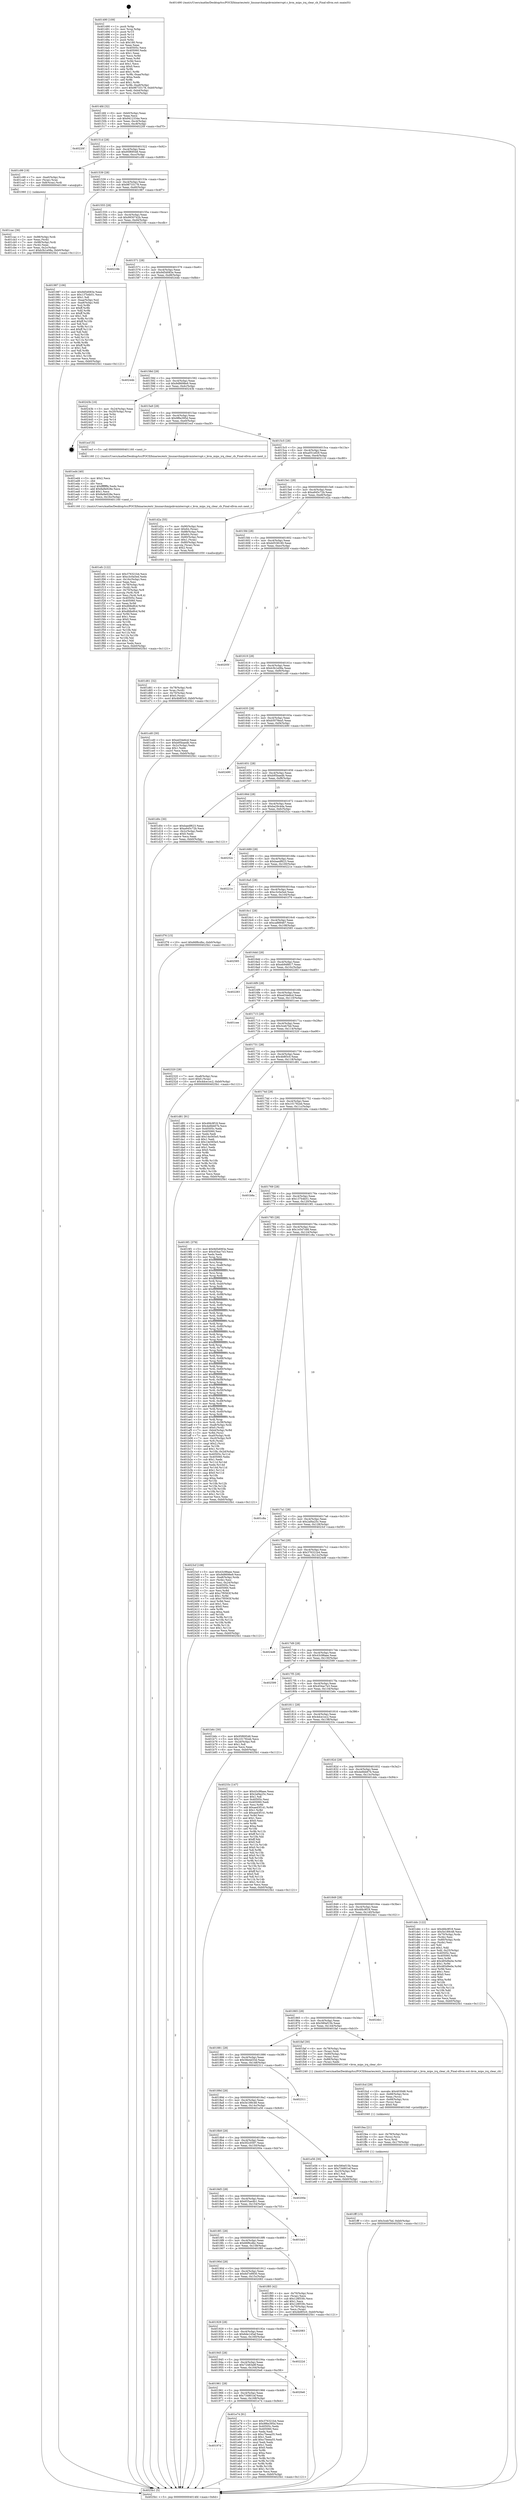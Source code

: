 digraph "0x401490" {
  label = "0x401490 (/mnt/c/Users/mathe/Desktop/tcc/POCII/binaries/extr_linuxarchmipskvminterrupt.c_kvm_mips_irq_clear_cb_Final-ollvm.out::main(0))"
  labelloc = "t"
  node[shape=record]

  Entry [label="",width=0.3,height=0.3,shape=circle,fillcolor=black,style=filled]
  "0x4014fd" [label="{
     0x4014fd [32]\l
     | [instrs]\l
     &nbsp;&nbsp;0x4014fd \<+6\>: mov -0xb0(%rbp),%eax\l
     &nbsp;&nbsp;0x401503 \<+2\>: mov %eax,%ecx\l
     &nbsp;&nbsp;0x401505 \<+6\>: sub $0x9412334e,%ecx\l
     &nbsp;&nbsp;0x40150b \<+6\>: mov %eax,-0xc4(%rbp)\l
     &nbsp;&nbsp;0x401511 \<+6\>: mov %ecx,-0xc8(%rbp)\l
     &nbsp;&nbsp;0x401517 \<+6\>: je 000000000040220f \<main+0xd7f\>\l
  }"]
  "0x40220f" [label="{
     0x40220f\l
  }", style=dashed]
  "0x40151d" [label="{
     0x40151d [28]\l
     | [instrs]\l
     &nbsp;&nbsp;0x40151d \<+5\>: jmp 0000000000401522 \<main+0x92\>\l
     &nbsp;&nbsp;0x401522 \<+6\>: mov -0xc4(%rbp),%eax\l
     &nbsp;&nbsp;0x401528 \<+5\>: sub $0x95f69548,%eax\l
     &nbsp;&nbsp;0x40152d \<+6\>: mov %eax,-0xcc(%rbp)\l
     &nbsp;&nbsp;0x401533 \<+6\>: je 0000000000401c99 \<main+0x809\>\l
  }"]
  Exit [label="",width=0.3,height=0.3,shape=circle,fillcolor=black,style=filled,peripheries=2]
  "0x401c99" [label="{
     0x401c99 [19]\l
     | [instrs]\l
     &nbsp;&nbsp;0x401c99 \<+7\>: mov -0xa0(%rbp),%rax\l
     &nbsp;&nbsp;0x401ca0 \<+3\>: mov (%rax),%rax\l
     &nbsp;&nbsp;0x401ca3 \<+4\>: mov 0x8(%rax),%rdi\l
     &nbsp;&nbsp;0x401ca7 \<+5\>: call 0000000000401060 \<atoi@plt\>\l
     | [calls]\l
     &nbsp;&nbsp;0x401060 \{1\} (unknown)\l
  }"]
  "0x401539" [label="{
     0x401539 [28]\l
     | [instrs]\l
     &nbsp;&nbsp;0x401539 \<+5\>: jmp 000000000040153e \<main+0xae\>\l
     &nbsp;&nbsp;0x40153e \<+6\>: mov -0xc4(%rbp),%eax\l
     &nbsp;&nbsp;0x401544 \<+5\>: sub $0x98733178,%eax\l
     &nbsp;&nbsp;0x401549 \<+6\>: mov %eax,-0xd0(%rbp)\l
     &nbsp;&nbsp;0x40154f \<+6\>: je 0000000000401987 \<main+0x4f7\>\l
  }"]
  "0x401fff" [label="{
     0x401fff [15]\l
     | [instrs]\l
     &nbsp;&nbsp;0x401fff \<+10\>: movl $0x3ceb7bd,-0xb0(%rbp)\l
     &nbsp;&nbsp;0x402009 \<+5\>: jmp 00000000004025b1 \<main+0x1121\>\l
  }"]
  "0x401987" [label="{
     0x401987 [106]\l
     | [instrs]\l
     &nbsp;&nbsp;0x401987 \<+5\>: mov $0x9d5d083e,%eax\l
     &nbsp;&nbsp;0x40198c \<+5\>: mov $0x137b4b51,%ecx\l
     &nbsp;&nbsp;0x401991 \<+2\>: mov $0x1,%dl\l
     &nbsp;&nbsp;0x401993 \<+7\>: mov -0xaa(%rbp),%sil\l
     &nbsp;&nbsp;0x40199a \<+7\>: mov -0xa9(%rbp),%dil\l
     &nbsp;&nbsp;0x4019a1 \<+3\>: mov %sil,%r8b\l
     &nbsp;&nbsp;0x4019a4 \<+4\>: xor $0xff,%r8b\l
     &nbsp;&nbsp;0x4019a8 \<+3\>: mov %dil,%r9b\l
     &nbsp;&nbsp;0x4019ab \<+4\>: xor $0xff,%r9b\l
     &nbsp;&nbsp;0x4019af \<+3\>: xor $0x1,%dl\l
     &nbsp;&nbsp;0x4019b2 \<+3\>: mov %r8b,%r10b\l
     &nbsp;&nbsp;0x4019b5 \<+4\>: and $0xff,%r10b\l
     &nbsp;&nbsp;0x4019b9 \<+3\>: and %dl,%sil\l
     &nbsp;&nbsp;0x4019bc \<+3\>: mov %r9b,%r11b\l
     &nbsp;&nbsp;0x4019bf \<+4\>: and $0xff,%r11b\l
     &nbsp;&nbsp;0x4019c3 \<+3\>: and %dl,%dil\l
     &nbsp;&nbsp;0x4019c6 \<+3\>: or %sil,%r10b\l
     &nbsp;&nbsp;0x4019c9 \<+3\>: or %dil,%r11b\l
     &nbsp;&nbsp;0x4019cc \<+3\>: xor %r11b,%r10b\l
     &nbsp;&nbsp;0x4019cf \<+3\>: or %r9b,%r8b\l
     &nbsp;&nbsp;0x4019d2 \<+4\>: xor $0xff,%r8b\l
     &nbsp;&nbsp;0x4019d6 \<+3\>: or $0x1,%dl\l
     &nbsp;&nbsp;0x4019d9 \<+3\>: and %dl,%r8b\l
     &nbsp;&nbsp;0x4019dc \<+3\>: or %r8b,%r10b\l
     &nbsp;&nbsp;0x4019df \<+4\>: test $0x1,%r10b\l
     &nbsp;&nbsp;0x4019e3 \<+3\>: cmovne %ecx,%eax\l
     &nbsp;&nbsp;0x4019e6 \<+6\>: mov %eax,-0xb0(%rbp)\l
     &nbsp;&nbsp;0x4019ec \<+5\>: jmp 00000000004025b1 \<main+0x1121\>\l
  }"]
  "0x401555" [label="{
     0x401555 [28]\l
     | [instrs]\l
     &nbsp;&nbsp;0x401555 \<+5\>: jmp 000000000040155a \<main+0xca\>\l
     &nbsp;&nbsp;0x40155a \<+6\>: mov -0xc4(%rbp),%eax\l
     &nbsp;&nbsp;0x401560 \<+5\>: sub $0x9930742b,%eax\l
     &nbsp;&nbsp;0x401565 \<+6\>: mov %eax,-0xd4(%rbp)\l
     &nbsp;&nbsp;0x40156b \<+6\>: je 000000000040216b \<main+0xcdb\>\l
  }"]
  "0x4025b1" [label="{
     0x4025b1 [5]\l
     | [instrs]\l
     &nbsp;&nbsp;0x4025b1 \<+5\>: jmp 00000000004014fd \<main+0x6d\>\l
  }"]
  "0x401490" [label="{
     0x401490 [109]\l
     | [instrs]\l
     &nbsp;&nbsp;0x401490 \<+1\>: push %rbp\l
     &nbsp;&nbsp;0x401491 \<+3\>: mov %rsp,%rbp\l
     &nbsp;&nbsp;0x401494 \<+2\>: push %r15\l
     &nbsp;&nbsp;0x401496 \<+2\>: push %r14\l
     &nbsp;&nbsp;0x401498 \<+2\>: push %r12\l
     &nbsp;&nbsp;0x40149a \<+1\>: push %rbx\l
     &nbsp;&nbsp;0x40149b \<+7\>: sub $0x180,%rsp\l
     &nbsp;&nbsp;0x4014a2 \<+2\>: xor %eax,%eax\l
     &nbsp;&nbsp;0x4014a4 \<+7\>: mov 0x40505c,%ecx\l
     &nbsp;&nbsp;0x4014ab \<+7\>: mov 0x405060,%edx\l
     &nbsp;&nbsp;0x4014b2 \<+3\>: sub $0x1,%eax\l
     &nbsp;&nbsp;0x4014b5 \<+3\>: mov %ecx,%r8d\l
     &nbsp;&nbsp;0x4014b8 \<+3\>: add %eax,%r8d\l
     &nbsp;&nbsp;0x4014bb \<+4\>: imul %r8d,%ecx\l
     &nbsp;&nbsp;0x4014bf \<+3\>: and $0x1,%ecx\l
     &nbsp;&nbsp;0x4014c2 \<+3\>: cmp $0x0,%ecx\l
     &nbsp;&nbsp;0x4014c5 \<+4\>: sete %r9b\l
     &nbsp;&nbsp;0x4014c9 \<+4\>: and $0x1,%r9b\l
     &nbsp;&nbsp;0x4014cd \<+7\>: mov %r9b,-0xaa(%rbp)\l
     &nbsp;&nbsp;0x4014d4 \<+3\>: cmp $0xa,%edx\l
     &nbsp;&nbsp;0x4014d7 \<+4\>: setl %r9b\l
     &nbsp;&nbsp;0x4014db \<+4\>: and $0x1,%r9b\l
     &nbsp;&nbsp;0x4014df \<+7\>: mov %r9b,-0xa9(%rbp)\l
     &nbsp;&nbsp;0x4014e6 \<+10\>: movl $0x98733178,-0xb0(%rbp)\l
     &nbsp;&nbsp;0x4014f0 \<+6\>: mov %edi,-0xb4(%rbp)\l
     &nbsp;&nbsp;0x4014f6 \<+7\>: mov %rsi,-0xc0(%rbp)\l
  }"]
  "0x401fea" [label="{
     0x401fea [21]\l
     | [instrs]\l
     &nbsp;&nbsp;0x401fea \<+4\>: mov -0x78(%rbp),%rcx\l
     &nbsp;&nbsp;0x401fee \<+3\>: mov (%rcx),%rcx\l
     &nbsp;&nbsp;0x401ff1 \<+3\>: mov %rcx,%rdi\l
     &nbsp;&nbsp;0x401ff4 \<+6\>: mov %eax,-0x170(%rbp)\l
     &nbsp;&nbsp;0x401ffa \<+5\>: call 0000000000401030 \<free@plt\>\l
     | [calls]\l
     &nbsp;&nbsp;0x401030 \{1\} (unknown)\l
  }"]
  "0x40216b" [label="{
     0x40216b\l
  }", style=dashed]
  "0x401571" [label="{
     0x401571 [28]\l
     | [instrs]\l
     &nbsp;&nbsp;0x401571 \<+5\>: jmp 0000000000401576 \<main+0xe6\>\l
     &nbsp;&nbsp;0x401576 \<+6\>: mov -0xc4(%rbp),%eax\l
     &nbsp;&nbsp;0x40157c \<+5\>: sub $0x9d5d083e,%eax\l
     &nbsp;&nbsp;0x401581 \<+6\>: mov %eax,-0xd8(%rbp)\l
     &nbsp;&nbsp;0x401587 \<+6\>: je 000000000040244b \<main+0xfbb\>\l
  }"]
  "0x401fcd" [label="{
     0x401fcd [29]\l
     | [instrs]\l
     &nbsp;&nbsp;0x401fcd \<+10\>: movabs $0x4030d6,%rdi\l
     &nbsp;&nbsp;0x401fd7 \<+4\>: mov -0x68(%rbp),%rcx\l
     &nbsp;&nbsp;0x401fdb \<+2\>: mov %eax,(%rcx)\l
     &nbsp;&nbsp;0x401fdd \<+4\>: mov -0x68(%rbp),%rcx\l
     &nbsp;&nbsp;0x401fe1 \<+2\>: mov (%rcx),%esi\l
     &nbsp;&nbsp;0x401fe3 \<+2\>: mov $0x0,%al\l
     &nbsp;&nbsp;0x401fe5 \<+5\>: call 0000000000401040 \<printf@plt\>\l
     | [calls]\l
     &nbsp;&nbsp;0x401040 \{1\} (unknown)\l
  }"]
  "0x40244b" [label="{
     0x40244b\l
  }", style=dashed]
  "0x40158d" [label="{
     0x40158d [28]\l
     | [instrs]\l
     &nbsp;&nbsp;0x40158d \<+5\>: jmp 0000000000401592 \<main+0x102\>\l
     &nbsp;&nbsp;0x401592 \<+6\>: mov -0xc4(%rbp),%eax\l
     &nbsp;&nbsp;0x401598 \<+5\>: sub $0x9d8698e9,%eax\l
     &nbsp;&nbsp;0x40159d \<+6\>: mov %eax,-0xdc(%rbp)\l
     &nbsp;&nbsp;0x4015a3 \<+6\>: je 000000000040243b \<main+0xfab\>\l
  }"]
  "0x401efc" [label="{
     0x401efc [122]\l
     | [instrs]\l
     &nbsp;&nbsp;0x401efc \<+5\>: mov $0x376321b4,%ecx\l
     &nbsp;&nbsp;0x401f01 \<+5\>: mov $0xc3c0a5ed,%edx\l
     &nbsp;&nbsp;0x401f06 \<+6\>: mov -0x16c(%rbp),%esi\l
     &nbsp;&nbsp;0x401f0c \<+3\>: imul %eax,%esi\l
     &nbsp;&nbsp;0x401f0f \<+4\>: mov -0x78(%rbp),%rdi\l
     &nbsp;&nbsp;0x401f13 \<+3\>: mov (%rdi),%rdi\l
     &nbsp;&nbsp;0x401f16 \<+4\>: mov -0x70(%rbp),%r8\l
     &nbsp;&nbsp;0x401f1a \<+3\>: movslq (%r8),%r8\l
     &nbsp;&nbsp;0x401f1d \<+4\>: mov %esi,(%rdi,%r8,4)\l
     &nbsp;&nbsp;0x401f21 \<+7\>: mov 0x40505c,%eax\l
     &nbsp;&nbsp;0x401f28 \<+7\>: mov 0x405060,%esi\l
     &nbsp;&nbsp;0x401f2f \<+3\>: mov %eax,%r9d\l
     &nbsp;&nbsp;0x401f32 \<+7\>: add $0xdfdbdfcd,%r9d\l
     &nbsp;&nbsp;0x401f39 \<+4\>: sub $0x1,%r9d\l
     &nbsp;&nbsp;0x401f3d \<+7\>: sub $0xdfdbdfcd,%r9d\l
     &nbsp;&nbsp;0x401f44 \<+4\>: imul %r9d,%eax\l
     &nbsp;&nbsp;0x401f48 \<+3\>: and $0x1,%eax\l
     &nbsp;&nbsp;0x401f4b \<+3\>: cmp $0x0,%eax\l
     &nbsp;&nbsp;0x401f4e \<+4\>: sete %r10b\l
     &nbsp;&nbsp;0x401f52 \<+3\>: cmp $0xa,%esi\l
     &nbsp;&nbsp;0x401f55 \<+4\>: setl %r11b\l
     &nbsp;&nbsp;0x401f59 \<+3\>: mov %r10b,%bl\l
     &nbsp;&nbsp;0x401f5c \<+3\>: and %r11b,%bl\l
     &nbsp;&nbsp;0x401f5f \<+3\>: xor %r11b,%r10b\l
     &nbsp;&nbsp;0x401f62 \<+3\>: or %r10b,%bl\l
     &nbsp;&nbsp;0x401f65 \<+3\>: test $0x1,%bl\l
     &nbsp;&nbsp;0x401f68 \<+3\>: cmovne %edx,%ecx\l
     &nbsp;&nbsp;0x401f6b \<+6\>: mov %ecx,-0xb0(%rbp)\l
     &nbsp;&nbsp;0x401f71 \<+5\>: jmp 00000000004025b1 \<main+0x1121\>\l
  }"]
  "0x40243b" [label="{
     0x40243b [16]\l
     | [instrs]\l
     &nbsp;&nbsp;0x40243b \<+3\>: mov -0x24(%rbp),%eax\l
     &nbsp;&nbsp;0x40243e \<+4\>: lea -0x20(%rbp),%rsp\l
     &nbsp;&nbsp;0x402442 \<+1\>: pop %rbx\l
     &nbsp;&nbsp;0x402443 \<+2\>: pop %r12\l
     &nbsp;&nbsp;0x402445 \<+2\>: pop %r14\l
     &nbsp;&nbsp;0x402447 \<+2\>: pop %r15\l
     &nbsp;&nbsp;0x402449 \<+1\>: pop %rbp\l
     &nbsp;&nbsp;0x40244a \<+1\>: ret\l
  }"]
  "0x4015a9" [label="{
     0x4015a9 [28]\l
     | [instrs]\l
     &nbsp;&nbsp;0x4015a9 \<+5\>: jmp 00000000004015ae \<main+0x11e\>\l
     &nbsp;&nbsp;0x4015ae \<+6\>: mov -0xc4(%rbp),%eax\l
     &nbsp;&nbsp;0x4015b4 \<+5\>: sub $0x9f6e395d,%eax\l
     &nbsp;&nbsp;0x4015b9 \<+6\>: mov %eax,-0xe0(%rbp)\l
     &nbsp;&nbsp;0x4015bf \<+6\>: je 0000000000401ecf \<main+0xa3f\>\l
  }"]
  "0x401ed4" [label="{
     0x401ed4 [40]\l
     | [instrs]\l
     &nbsp;&nbsp;0x401ed4 \<+5\>: mov $0x2,%ecx\l
     &nbsp;&nbsp;0x401ed9 \<+1\>: cltd\l
     &nbsp;&nbsp;0x401eda \<+2\>: idiv %ecx\l
     &nbsp;&nbsp;0x401edc \<+6\>: imul $0xfffffffe,%edx,%ecx\l
     &nbsp;&nbsp;0x401ee2 \<+6\>: add $0x8a9e928e,%ecx\l
     &nbsp;&nbsp;0x401ee8 \<+3\>: add $0x1,%ecx\l
     &nbsp;&nbsp;0x401eeb \<+6\>: sub $0x8a9e928e,%ecx\l
     &nbsp;&nbsp;0x401ef1 \<+6\>: mov %ecx,-0x16c(%rbp)\l
     &nbsp;&nbsp;0x401ef7 \<+5\>: call 0000000000401160 \<next_i\>\l
     | [calls]\l
     &nbsp;&nbsp;0x401160 \{1\} (/mnt/c/Users/mathe/Desktop/tcc/POCII/binaries/extr_linuxarchmipskvminterrupt.c_kvm_mips_irq_clear_cb_Final-ollvm.out::next_i)\l
  }"]
  "0x401ecf" [label="{
     0x401ecf [5]\l
     | [instrs]\l
     &nbsp;&nbsp;0x401ecf \<+5\>: call 0000000000401160 \<next_i\>\l
     | [calls]\l
     &nbsp;&nbsp;0x401160 \{1\} (/mnt/c/Users/mathe/Desktop/tcc/POCII/binaries/extr_linuxarchmipskvminterrupt.c_kvm_mips_irq_clear_cb_Final-ollvm.out::next_i)\l
  }"]
  "0x4015c5" [label="{
     0x4015c5 [28]\l
     | [instrs]\l
     &nbsp;&nbsp;0x4015c5 \<+5\>: jmp 00000000004015ca \<main+0x13a\>\l
     &nbsp;&nbsp;0x4015ca \<+6\>: mov -0xc4(%rbp),%eax\l
     &nbsp;&nbsp;0x4015d0 \<+5\>: sub $0xa051ef29,%eax\l
     &nbsp;&nbsp;0x4015d5 \<+6\>: mov %eax,-0xe4(%rbp)\l
     &nbsp;&nbsp;0x4015db \<+6\>: je 0000000000402110 \<main+0xc80\>\l
  }"]
  "0x40197d" [label="{
     0x40197d\l
  }", style=dashed]
  "0x402110" [label="{
     0x402110\l
  }", style=dashed]
  "0x4015e1" [label="{
     0x4015e1 [28]\l
     | [instrs]\l
     &nbsp;&nbsp;0x4015e1 \<+5\>: jmp 00000000004015e6 \<main+0x156\>\l
     &nbsp;&nbsp;0x4015e6 \<+6\>: mov -0xc4(%rbp),%eax\l
     &nbsp;&nbsp;0x4015ec \<+5\>: sub $0xa945c72b,%eax\l
     &nbsp;&nbsp;0x4015f1 \<+6\>: mov %eax,-0xe8(%rbp)\l
     &nbsp;&nbsp;0x4015f7 \<+6\>: je 0000000000401d2a \<main+0x89a\>\l
  }"]
  "0x401e74" [label="{
     0x401e74 [91]\l
     | [instrs]\l
     &nbsp;&nbsp;0x401e74 \<+5\>: mov $0x376321b4,%eax\l
     &nbsp;&nbsp;0x401e79 \<+5\>: mov $0x9f6e395d,%ecx\l
     &nbsp;&nbsp;0x401e7e \<+7\>: mov 0x40505c,%edx\l
     &nbsp;&nbsp;0x401e85 \<+7\>: mov 0x405060,%esi\l
     &nbsp;&nbsp;0x401e8c \<+2\>: mov %edx,%edi\l
     &nbsp;&nbsp;0x401e8e \<+6\>: sub $0xc7beea55,%edi\l
     &nbsp;&nbsp;0x401e94 \<+3\>: sub $0x1,%edi\l
     &nbsp;&nbsp;0x401e97 \<+6\>: add $0xc7beea55,%edi\l
     &nbsp;&nbsp;0x401e9d \<+3\>: imul %edi,%edx\l
     &nbsp;&nbsp;0x401ea0 \<+3\>: and $0x1,%edx\l
     &nbsp;&nbsp;0x401ea3 \<+3\>: cmp $0x0,%edx\l
     &nbsp;&nbsp;0x401ea6 \<+4\>: sete %r8b\l
     &nbsp;&nbsp;0x401eaa \<+3\>: cmp $0xa,%esi\l
     &nbsp;&nbsp;0x401ead \<+4\>: setl %r9b\l
     &nbsp;&nbsp;0x401eb1 \<+3\>: mov %r8b,%r10b\l
     &nbsp;&nbsp;0x401eb4 \<+3\>: and %r9b,%r10b\l
     &nbsp;&nbsp;0x401eb7 \<+3\>: xor %r9b,%r8b\l
     &nbsp;&nbsp;0x401eba \<+3\>: or %r8b,%r10b\l
     &nbsp;&nbsp;0x401ebd \<+4\>: test $0x1,%r10b\l
     &nbsp;&nbsp;0x401ec1 \<+3\>: cmovne %ecx,%eax\l
     &nbsp;&nbsp;0x401ec4 \<+6\>: mov %eax,-0xb0(%rbp)\l
     &nbsp;&nbsp;0x401eca \<+5\>: jmp 00000000004025b1 \<main+0x1121\>\l
  }"]
  "0x401d2a" [label="{
     0x401d2a [55]\l
     | [instrs]\l
     &nbsp;&nbsp;0x401d2a \<+7\>: mov -0x90(%rbp),%rax\l
     &nbsp;&nbsp;0x401d31 \<+6\>: movl $0x64,(%rax)\l
     &nbsp;&nbsp;0x401d37 \<+7\>: mov -0x88(%rbp),%rax\l
     &nbsp;&nbsp;0x401d3e \<+6\>: movl $0x64,(%rax)\l
     &nbsp;&nbsp;0x401d44 \<+4\>: mov -0x80(%rbp),%rax\l
     &nbsp;&nbsp;0x401d48 \<+6\>: movl $0x1,(%rax)\l
     &nbsp;&nbsp;0x401d4e \<+4\>: mov -0x80(%rbp),%rax\l
     &nbsp;&nbsp;0x401d52 \<+3\>: movslq (%rax),%rax\l
     &nbsp;&nbsp;0x401d55 \<+4\>: shl $0x2,%rax\l
     &nbsp;&nbsp;0x401d59 \<+3\>: mov %rax,%rdi\l
     &nbsp;&nbsp;0x401d5c \<+5\>: call 0000000000401050 \<malloc@plt\>\l
     | [calls]\l
     &nbsp;&nbsp;0x401050 \{1\} (unknown)\l
  }"]
  "0x4015fd" [label="{
     0x4015fd [28]\l
     | [instrs]\l
     &nbsp;&nbsp;0x4015fd \<+5\>: jmp 0000000000401602 \<main+0x172\>\l
     &nbsp;&nbsp;0x401602 \<+6\>: mov -0xc4(%rbp),%eax\l
     &nbsp;&nbsp;0x401608 \<+5\>: sub $0xb0538180,%eax\l
     &nbsp;&nbsp;0x40160d \<+6\>: mov %eax,-0xec(%rbp)\l
     &nbsp;&nbsp;0x401613 \<+6\>: je 000000000040205f \<main+0xbcf\>\l
  }"]
  "0x401961" [label="{
     0x401961 [28]\l
     | [instrs]\l
     &nbsp;&nbsp;0x401961 \<+5\>: jmp 0000000000401966 \<main+0x4d6\>\l
     &nbsp;&nbsp;0x401966 \<+6\>: mov -0xc4(%rbp),%eax\l
     &nbsp;&nbsp;0x40196c \<+5\>: sub $0x734801ef,%eax\l
     &nbsp;&nbsp;0x401971 \<+6\>: mov %eax,-0x168(%rbp)\l
     &nbsp;&nbsp;0x401977 \<+6\>: je 0000000000401e74 \<main+0x9e4\>\l
  }"]
  "0x40205f" [label="{
     0x40205f\l
  }", style=dashed]
  "0x401619" [label="{
     0x401619 [28]\l
     | [instrs]\l
     &nbsp;&nbsp;0x401619 \<+5\>: jmp 000000000040161e \<main+0x18e\>\l
     &nbsp;&nbsp;0x40161e \<+6\>: mov -0xc4(%rbp),%eax\l
     &nbsp;&nbsp;0x401624 \<+5\>: sub $0xb3b1e08a,%eax\l
     &nbsp;&nbsp;0x401629 \<+6\>: mov %eax,-0xf0(%rbp)\l
     &nbsp;&nbsp;0x40162f \<+6\>: je 0000000000401cd0 \<main+0x840\>\l
  }"]
  "0x4020e6" [label="{
     0x4020e6\l
  }", style=dashed]
  "0x401cd0" [label="{
     0x401cd0 [30]\l
     | [instrs]\l
     &nbsp;&nbsp;0x401cd0 \<+5\>: mov $0xed34e6cd,%eax\l
     &nbsp;&nbsp;0x401cd5 \<+5\>: mov $0xb95baedb,%ecx\l
     &nbsp;&nbsp;0x401cda \<+3\>: mov -0x2c(%rbp),%edx\l
     &nbsp;&nbsp;0x401cdd \<+3\>: cmp $0x1,%edx\l
     &nbsp;&nbsp;0x401ce0 \<+3\>: cmovl %ecx,%eax\l
     &nbsp;&nbsp;0x401ce3 \<+6\>: mov %eax,-0xb0(%rbp)\l
     &nbsp;&nbsp;0x401ce9 \<+5\>: jmp 00000000004025b1 \<main+0x1121\>\l
  }"]
  "0x401635" [label="{
     0x401635 [28]\l
     | [instrs]\l
     &nbsp;&nbsp;0x401635 \<+5\>: jmp 000000000040163a \<main+0x1aa\>\l
     &nbsp;&nbsp;0x40163a \<+6\>: mov -0xc4(%rbp),%eax\l
     &nbsp;&nbsp;0x401640 \<+5\>: sub $0xb5078ea5,%eax\l
     &nbsp;&nbsp;0x401645 \<+6\>: mov %eax,-0xf4(%rbp)\l
     &nbsp;&nbsp;0x40164b \<+6\>: je 0000000000402490 \<main+0x1000\>\l
  }"]
  "0x401945" [label="{
     0x401945 [28]\l
     | [instrs]\l
     &nbsp;&nbsp;0x401945 \<+5\>: jmp 000000000040194a \<main+0x4ba\>\l
     &nbsp;&nbsp;0x40194a \<+6\>: mov -0xc4(%rbp),%eax\l
     &nbsp;&nbsp;0x401950 \<+5\>: sub $0x72483a9f,%eax\l
     &nbsp;&nbsp;0x401955 \<+6\>: mov %eax,-0x164(%rbp)\l
     &nbsp;&nbsp;0x40195b \<+6\>: je 00000000004020e6 \<main+0xc56\>\l
  }"]
  "0x402490" [label="{
     0x402490\l
  }", style=dashed]
  "0x401651" [label="{
     0x401651 [28]\l
     | [instrs]\l
     &nbsp;&nbsp;0x401651 \<+5\>: jmp 0000000000401656 \<main+0x1c6\>\l
     &nbsp;&nbsp;0x401656 \<+6\>: mov -0xc4(%rbp),%eax\l
     &nbsp;&nbsp;0x40165c \<+5\>: sub $0xb95baedb,%eax\l
     &nbsp;&nbsp;0x401661 \<+6\>: mov %eax,-0xf8(%rbp)\l
     &nbsp;&nbsp;0x401667 \<+6\>: je 0000000000401d0c \<main+0x87c\>\l
  }"]
  "0x40222d" [label="{
     0x40222d\l
  }", style=dashed]
  "0x401d0c" [label="{
     0x401d0c [30]\l
     | [instrs]\l
     &nbsp;&nbsp;0x401d0c \<+5\>: mov $0xbaedf623,%eax\l
     &nbsp;&nbsp;0x401d11 \<+5\>: mov $0xa945c72b,%ecx\l
     &nbsp;&nbsp;0x401d16 \<+3\>: mov -0x2c(%rbp),%edx\l
     &nbsp;&nbsp;0x401d19 \<+3\>: cmp $0x0,%edx\l
     &nbsp;&nbsp;0x401d1c \<+3\>: cmove %ecx,%eax\l
     &nbsp;&nbsp;0x401d1f \<+6\>: mov %eax,-0xb0(%rbp)\l
     &nbsp;&nbsp;0x401d25 \<+5\>: jmp 00000000004025b1 \<main+0x1121\>\l
  }"]
  "0x40166d" [label="{
     0x40166d [28]\l
     | [instrs]\l
     &nbsp;&nbsp;0x40166d \<+5\>: jmp 0000000000401672 \<main+0x1e2\>\l
     &nbsp;&nbsp;0x401672 \<+6\>: mov -0xc4(%rbp),%eax\l
     &nbsp;&nbsp;0x401678 \<+5\>: sub $0xba29c4da,%eax\l
     &nbsp;&nbsp;0x40167d \<+6\>: mov %eax,-0xfc(%rbp)\l
     &nbsp;&nbsp;0x401683 \<+6\>: je 000000000040252c \<main+0x109c\>\l
  }"]
  "0x401929" [label="{
     0x401929 [28]\l
     | [instrs]\l
     &nbsp;&nbsp;0x401929 \<+5\>: jmp 000000000040192e \<main+0x49e\>\l
     &nbsp;&nbsp;0x40192e \<+6\>: mov -0xc4(%rbp),%eax\l
     &nbsp;&nbsp;0x401934 \<+5\>: sub $0x6de145af,%eax\l
     &nbsp;&nbsp;0x401939 \<+6\>: mov %eax,-0x160(%rbp)\l
     &nbsp;&nbsp;0x40193f \<+6\>: je 000000000040222d \<main+0xd9d\>\l
  }"]
  "0x40252c" [label="{
     0x40252c\l
  }", style=dashed]
  "0x401689" [label="{
     0x401689 [28]\l
     | [instrs]\l
     &nbsp;&nbsp;0x401689 \<+5\>: jmp 000000000040168e \<main+0x1fe\>\l
     &nbsp;&nbsp;0x40168e \<+6\>: mov -0xc4(%rbp),%eax\l
     &nbsp;&nbsp;0x401694 \<+5\>: sub $0xbaedf623,%eax\l
     &nbsp;&nbsp;0x401699 \<+6\>: mov %eax,-0x100(%rbp)\l
     &nbsp;&nbsp;0x40169f \<+6\>: je 000000000040221e \<main+0xd8e\>\l
  }"]
  "0x402083" [label="{
     0x402083\l
  }", style=dashed]
  "0x40221e" [label="{
     0x40221e\l
  }", style=dashed]
  "0x4016a5" [label="{
     0x4016a5 [28]\l
     | [instrs]\l
     &nbsp;&nbsp;0x4016a5 \<+5\>: jmp 00000000004016aa \<main+0x21a\>\l
     &nbsp;&nbsp;0x4016aa \<+6\>: mov -0xc4(%rbp),%eax\l
     &nbsp;&nbsp;0x4016b0 \<+5\>: sub $0xc3c0a5ed,%eax\l
     &nbsp;&nbsp;0x4016b5 \<+6\>: mov %eax,-0x104(%rbp)\l
     &nbsp;&nbsp;0x4016bb \<+6\>: je 0000000000401f76 \<main+0xae6\>\l
  }"]
  "0x40190d" [label="{
     0x40190d [28]\l
     | [instrs]\l
     &nbsp;&nbsp;0x40190d \<+5\>: jmp 0000000000401912 \<main+0x482\>\l
     &nbsp;&nbsp;0x401912 \<+6\>: mov -0xc4(%rbp),%eax\l
     &nbsp;&nbsp;0x401918 \<+5\>: sub $0x6d7e9930,%eax\l
     &nbsp;&nbsp;0x40191d \<+6\>: mov %eax,-0x15c(%rbp)\l
     &nbsp;&nbsp;0x401923 \<+6\>: je 0000000000402083 \<main+0xbf3\>\l
  }"]
  "0x401f76" [label="{
     0x401f76 [15]\l
     | [instrs]\l
     &nbsp;&nbsp;0x401f76 \<+10\>: movl $0x66f6cdbc,-0xb0(%rbp)\l
     &nbsp;&nbsp;0x401f80 \<+5\>: jmp 00000000004025b1 \<main+0x1121\>\l
  }"]
  "0x4016c1" [label="{
     0x4016c1 [28]\l
     | [instrs]\l
     &nbsp;&nbsp;0x4016c1 \<+5\>: jmp 00000000004016c6 \<main+0x236\>\l
     &nbsp;&nbsp;0x4016c6 \<+6\>: mov -0xc4(%rbp),%eax\l
     &nbsp;&nbsp;0x4016cc \<+5\>: sub $0xca889467,%eax\l
     &nbsp;&nbsp;0x4016d1 \<+6\>: mov %eax,-0x108(%rbp)\l
     &nbsp;&nbsp;0x4016d7 \<+6\>: je 0000000000402585 \<main+0x10f5\>\l
  }"]
  "0x401f85" [label="{
     0x401f85 [42]\l
     | [instrs]\l
     &nbsp;&nbsp;0x401f85 \<+4\>: mov -0x70(%rbp),%rax\l
     &nbsp;&nbsp;0x401f89 \<+2\>: mov (%rax),%ecx\l
     &nbsp;&nbsp;0x401f8b \<+6\>: sub $0x128f33fc,%ecx\l
     &nbsp;&nbsp;0x401f91 \<+3\>: add $0x1,%ecx\l
     &nbsp;&nbsp;0x401f94 \<+6\>: add $0x128f33fc,%ecx\l
     &nbsp;&nbsp;0x401f9a \<+4\>: mov -0x70(%rbp),%rax\l
     &nbsp;&nbsp;0x401f9e \<+2\>: mov %ecx,(%rax)\l
     &nbsp;&nbsp;0x401fa0 \<+10\>: movl $0x4b8f3c0,-0xb0(%rbp)\l
     &nbsp;&nbsp;0x401faa \<+5\>: jmp 00000000004025b1 \<main+0x1121\>\l
  }"]
  "0x402585" [label="{
     0x402585\l
  }", style=dashed]
  "0x4016dd" [label="{
     0x4016dd [28]\l
     | [instrs]\l
     &nbsp;&nbsp;0x4016dd \<+5\>: jmp 00000000004016e2 \<main+0x252\>\l
     &nbsp;&nbsp;0x4016e2 \<+6\>: mov -0xc4(%rbp),%eax\l
     &nbsp;&nbsp;0x4016e8 \<+5\>: sub $0xeb948817,%eax\l
     &nbsp;&nbsp;0x4016ed \<+6\>: mov %eax,-0x10c(%rbp)\l
     &nbsp;&nbsp;0x4016f3 \<+6\>: je 0000000000402283 \<main+0xdf3\>\l
  }"]
  "0x4018f1" [label="{
     0x4018f1 [28]\l
     | [instrs]\l
     &nbsp;&nbsp;0x4018f1 \<+5\>: jmp 00000000004018f6 \<main+0x466\>\l
     &nbsp;&nbsp;0x4018f6 \<+6\>: mov -0xc4(%rbp),%eax\l
     &nbsp;&nbsp;0x4018fc \<+5\>: sub $0x66f6cdbc,%eax\l
     &nbsp;&nbsp;0x401901 \<+6\>: mov %eax,-0x158(%rbp)\l
     &nbsp;&nbsp;0x401907 \<+6\>: je 0000000000401f85 \<main+0xaf5\>\l
  }"]
  "0x402283" [label="{
     0x402283\l
  }", style=dashed]
  "0x4016f9" [label="{
     0x4016f9 [28]\l
     | [instrs]\l
     &nbsp;&nbsp;0x4016f9 \<+5\>: jmp 00000000004016fe \<main+0x26e\>\l
     &nbsp;&nbsp;0x4016fe \<+6\>: mov -0xc4(%rbp),%eax\l
     &nbsp;&nbsp;0x401704 \<+5\>: sub $0xed34e6cd,%eax\l
     &nbsp;&nbsp;0x401709 \<+6\>: mov %eax,-0x110(%rbp)\l
     &nbsp;&nbsp;0x40170f \<+6\>: je 0000000000401cee \<main+0x85e\>\l
  }"]
  "0x401be5" [label="{
     0x401be5\l
  }", style=dashed]
  "0x401cee" [label="{
     0x401cee\l
  }", style=dashed]
  "0x401715" [label="{
     0x401715 [28]\l
     | [instrs]\l
     &nbsp;&nbsp;0x401715 \<+5\>: jmp 000000000040171a \<main+0x28a\>\l
     &nbsp;&nbsp;0x40171a \<+6\>: mov -0xc4(%rbp),%eax\l
     &nbsp;&nbsp;0x401720 \<+5\>: sub $0x3ceb7bd,%eax\l
     &nbsp;&nbsp;0x401725 \<+6\>: mov %eax,-0x114(%rbp)\l
     &nbsp;&nbsp;0x40172b \<+6\>: je 0000000000402320 \<main+0xe90\>\l
  }"]
  "0x4018d5" [label="{
     0x4018d5 [28]\l
     | [instrs]\l
     &nbsp;&nbsp;0x4018d5 \<+5\>: jmp 00000000004018da \<main+0x44a\>\l
     &nbsp;&nbsp;0x4018da \<+6\>: mov -0xc4(%rbp),%eax\l
     &nbsp;&nbsp;0x4018e0 \<+5\>: sub $0x655ae4b1,%eax\l
     &nbsp;&nbsp;0x4018e5 \<+6\>: mov %eax,-0x154(%rbp)\l
     &nbsp;&nbsp;0x4018eb \<+6\>: je 0000000000401be5 \<main+0x755\>\l
  }"]
  "0x402320" [label="{
     0x402320 [28]\l
     | [instrs]\l
     &nbsp;&nbsp;0x402320 \<+7\>: mov -0xa8(%rbp),%rax\l
     &nbsp;&nbsp;0x402327 \<+6\>: movl $0x0,(%rax)\l
     &nbsp;&nbsp;0x40232d \<+10\>: movl $0x4dce1ec2,-0xb0(%rbp)\l
     &nbsp;&nbsp;0x402337 \<+5\>: jmp 00000000004025b1 \<main+0x1121\>\l
  }"]
  "0x401731" [label="{
     0x401731 [28]\l
     | [instrs]\l
     &nbsp;&nbsp;0x401731 \<+5\>: jmp 0000000000401736 \<main+0x2a6\>\l
     &nbsp;&nbsp;0x401736 \<+6\>: mov -0xc4(%rbp),%eax\l
     &nbsp;&nbsp;0x40173c \<+5\>: sub $0x4b8f3c0,%eax\l
     &nbsp;&nbsp;0x401741 \<+6\>: mov %eax,-0x118(%rbp)\l
     &nbsp;&nbsp;0x401747 \<+6\>: je 0000000000401d81 \<main+0x8f1\>\l
  }"]
  "0x40200e" [label="{
     0x40200e\l
  }", style=dashed]
  "0x401d81" [label="{
     0x401d81 [91]\l
     | [instrs]\l
     &nbsp;&nbsp;0x401d81 \<+5\>: mov $0x4fdc9f18,%eax\l
     &nbsp;&nbsp;0x401d86 \<+5\>: mov $0x4e6bb67b,%ecx\l
     &nbsp;&nbsp;0x401d8b \<+7\>: mov 0x40505c,%edx\l
     &nbsp;&nbsp;0x401d92 \<+7\>: mov 0x405060,%esi\l
     &nbsp;&nbsp;0x401d99 \<+2\>: mov %edx,%edi\l
     &nbsp;&nbsp;0x401d9b \<+6\>: add $0x14e565e5,%edi\l
     &nbsp;&nbsp;0x401da1 \<+3\>: sub $0x1,%edi\l
     &nbsp;&nbsp;0x401da4 \<+6\>: sub $0x14e565e5,%edi\l
     &nbsp;&nbsp;0x401daa \<+3\>: imul %edi,%edx\l
     &nbsp;&nbsp;0x401dad \<+3\>: and $0x1,%edx\l
     &nbsp;&nbsp;0x401db0 \<+3\>: cmp $0x0,%edx\l
     &nbsp;&nbsp;0x401db3 \<+4\>: sete %r8b\l
     &nbsp;&nbsp;0x401db7 \<+3\>: cmp $0xa,%esi\l
     &nbsp;&nbsp;0x401dba \<+4\>: setl %r9b\l
     &nbsp;&nbsp;0x401dbe \<+3\>: mov %r8b,%r10b\l
     &nbsp;&nbsp;0x401dc1 \<+3\>: and %r9b,%r10b\l
     &nbsp;&nbsp;0x401dc4 \<+3\>: xor %r9b,%r8b\l
     &nbsp;&nbsp;0x401dc7 \<+3\>: or %r8b,%r10b\l
     &nbsp;&nbsp;0x401dca \<+4\>: test $0x1,%r10b\l
     &nbsp;&nbsp;0x401dce \<+3\>: cmovne %ecx,%eax\l
     &nbsp;&nbsp;0x401dd1 \<+6\>: mov %eax,-0xb0(%rbp)\l
     &nbsp;&nbsp;0x401dd7 \<+5\>: jmp 00000000004025b1 \<main+0x1121\>\l
  }"]
  "0x40174d" [label="{
     0x40174d [28]\l
     | [instrs]\l
     &nbsp;&nbsp;0x40174d \<+5\>: jmp 0000000000401752 \<main+0x2c2\>\l
     &nbsp;&nbsp;0x401752 \<+6\>: mov -0xc4(%rbp),%eax\l
     &nbsp;&nbsp;0x401758 \<+5\>: sub $0x101782eb,%eax\l
     &nbsp;&nbsp;0x40175d \<+6\>: mov %eax,-0x11c(%rbp)\l
     &nbsp;&nbsp;0x401763 \<+6\>: je 0000000000401b8a \<main+0x6fa\>\l
  }"]
  "0x4018b9" [label="{
     0x4018b9 [28]\l
     | [instrs]\l
     &nbsp;&nbsp;0x4018b9 \<+5\>: jmp 00000000004018be \<main+0x42e\>\l
     &nbsp;&nbsp;0x4018be \<+6\>: mov -0xc4(%rbp),%eax\l
     &nbsp;&nbsp;0x4018c4 \<+5\>: sub $0x5f2c0597,%eax\l
     &nbsp;&nbsp;0x4018c9 \<+6\>: mov %eax,-0x150(%rbp)\l
     &nbsp;&nbsp;0x4018cf \<+6\>: je 000000000040200e \<main+0xb7e\>\l
  }"]
  "0x401b8a" [label="{
     0x401b8a\l
  }", style=dashed]
  "0x401769" [label="{
     0x401769 [28]\l
     | [instrs]\l
     &nbsp;&nbsp;0x401769 \<+5\>: jmp 000000000040176e \<main+0x2de\>\l
     &nbsp;&nbsp;0x40176e \<+6\>: mov -0xc4(%rbp),%eax\l
     &nbsp;&nbsp;0x401774 \<+5\>: sub $0x137b4b51,%eax\l
     &nbsp;&nbsp;0x401779 \<+6\>: mov %eax,-0x120(%rbp)\l
     &nbsp;&nbsp;0x40177f \<+6\>: je 00000000004019f1 \<main+0x561\>\l
  }"]
  "0x401e56" [label="{
     0x401e56 [30]\l
     | [instrs]\l
     &nbsp;&nbsp;0x401e56 \<+5\>: mov $0x580ef15b,%eax\l
     &nbsp;&nbsp;0x401e5b \<+5\>: mov $0x734801ef,%ecx\l
     &nbsp;&nbsp;0x401e60 \<+3\>: mov -0x25(%rbp),%dl\l
     &nbsp;&nbsp;0x401e63 \<+3\>: test $0x1,%dl\l
     &nbsp;&nbsp;0x401e66 \<+3\>: cmovne %ecx,%eax\l
     &nbsp;&nbsp;0x401e69 \<+6\>: mov %eax,-0xb0(%rbp)\l
     &nbsp;&nbsp;0x401e6f \<+5\>: jmp 00000000004025b1 \<main+0x1121\>\l
  }"]
  "0x4019f1" [label="{
     0x4019f1 [379]\l
     | [instrs]\l
     &nbsp;&nbsp;0x4019f1 \<+5\>: mov $0x9d5d083e,%eax\l
     &nbsp;&nbsp;0x4019f6 \<+5\>: mov $0x454ac7e3,%ecx\l
     &nbsp;&nbsp;0x4019fb \<+2\>: xor %edx,%edx\l
     &nbsp;&nbsp;0x4019fd \<+3\>: mov %rsp,%rsi\l
     &nbsp;&nbsp;0x401a00 \<+4\>: add $0xfffffffffffffff0,%rsi\l
     &nbsp;&nbsp;0x401a04 \<+3\>: mov %rsi,%rsp\l
     &nbsp;&nbsp;0x401a07 \<+7\>: mov %rsi,-0xa8(%rbp)\l
     &nbsp;&nbsp;0x401a0e \<+3\>: mov %rsp,%rsi\l
     &nbsp;&nbsp;0x401a11 \<+4\>: add $0xfffffffffffffff0,%rsi\l
     &nbsp;&nbsp;0x401a15 \<+3\>: mov %rsi,%rsp\l
     &nbsp;&nbsp;0x401a18 \<+3\>: mov %rsp,%rdi\l
     &nbsp;&nbsp;0x401a1b \<+4\>: add $0xfffffffffffffff0,%rdi\l
     &nbsp;&nbsp;0x401a1f \<+3\>: mov %rdi,%rsp\l
     &nbsp;&nbsp;0x401a22 \<+7\>: mov %rdi,-0xa0(%rbp)\l
     &nbsp;&nbsp;0x401a29 \<+3\>: mov %rsp,%rdi\l
     &nbsp;&nbsp;0x401a2c \<+4\>: add $0xfffffffffffffff0,%rdi\l
     &nbsp;&nbsp;0x401a30 \<+3\>: mov %rdi,%rsp\l
     &nbsp;&nbsp;0x401a33 \<+7\>: mov %rdi,-0x98(%rbp)\l
     &nbsp;&nbsp;0x401a3a \<+3\>: mov %rsp,%rdi\l
     &nbsp;&nbsp;0x401a3d \<+4\>: add $0xfffffffffffffff0,%rdi\l
     &nbsp;&nbsp;0x401a41 \<+3\>: mov %rdi,%rsp\l
     &nbsp;&nbsp;0x401a44 \<+7\>: mov %rdi,-0x90(%rbp)\l
     &nbsp;&nbsp;0x401a4b \<+3\>: mov %rsp,%rdi\l
     &nbsp;&nbsp;0x401a4e \<+4\>: add $0xfffffffffffffff0,%rdi\l
     &nbsp;&nbsp;0x401a52 \<+3\>: mov %rdi,%rsp\l
     &nbsp;&nbsp;0x401a55 \<+7\>: mov %rdi,-0x88(%rbp)\l
     &nbsp;&nbsp;0x401a5c \<+3\>: mov %rsp,%rdi\l
     &nbsp;&nbsp;0x401a5f \<+4\>: add $0xfffffffffffffff0,%rdi\l
     &nbsp;&nbsp;0x401a63 \<+3\>: mov %rdi,%rsp\l
     &nbsp;&nbsp;0x401a66 \<+4\>: mov %rdi,-0x80(%rbp)\l
     &nbsp;&nbsp;0x401a6a \<+3\>: mov %rsp,%rdi\l
     &nbsp;&nbsp;0x401a6d \<+4\>: add $0xfffffffffffffff0,%rdi\l
     &nbsp;&nbsp;0x401a71 \<+3\>: mov %rdi,%rsp\l
     &nbsp;&nbsp;0x401a74 \<+4\>: mov %rdi,-0x78(%rbp)\l
     &nbsp;&nbsp;0x401a78 \<+3\>: mov %rsp,%rdi\l
     &nbsp;&nbsp;0x401a7b \<+4\>: add $0xfffffffffffffff0,%rdi\l
     &nbsp;&nbsp;0x401a7f \<+3\>: mov %rdi,%rsp\l
     &nbsp;&nbsp;0x401a82 \<+4\>: mov %rdi,-0x70(%rbp)\l
     &nbsp;&nbsp;0x401a86 \<+3\>: mov %rsp,%rdi\l
     &nbsp;&nbsp;0x401a89 \<+4\>: add $0xfffffffffffffff0,%rdi\l
     &nbsp;&nbsp;0x401a8d \<+3\>: mov %rdi,%rsp\l
     &nbsp;&nbsp;0x401a90 \<+4\>: mov %rdi,-0x68(%rbp)\l
     &nbsp;&nbsp;0x401a94 \<+3\>: mov %rsp,%rdi\l
     &nbsp;&nbsp;0x401a97 \<+4\>: add $0xfffffffffffffff0,%rdi\l
     &nbsp;&nbsp;0x401a9b \<+3\>: mov %rdi,%rsp\l
     &nbsp;&nbsp;0x401a9e \<+4\>: mov %rdi,-0x60(%rbp)\l
     &nbsp;&nbsp;0x401aa2 \<+3\>: mov %rsp,%rdi\l
     &nbsp;&nbsp;0x401aa5 \<+4\>: add $0xfffffffffffffff0,%rdi\l
     &nbsp;&nbsp;0x401aa9 \<+3\>: mov %rdi,%rsp\l
     &nbsp;&nbsp;0x401aac \<+4\>: mov %rdi,-0x58(%rbp)\l
     &nbsp;&nbsp;0x401ab0 \<+3\>: mov %rsp,%rdi\l
     &nbsp;&nbsp;0x401ab3 \<+4\>: add $0xfffffffffffffff0,%rdi\l
     &nbsp;&nbsp;0x401ab7 \<+3\>: mov %rdi,%rsp\l
     &nbsp;&nbsp;0x401aba \<+4\>: mov %rdi,-0x50(%rbp)\l
     &nbsp;&nbsp;0x401abe \<+3\>: mov %rsp,%rdi\l
     &nbsp;&nbsp;0x401ac1 \<+4\>: add $0xfffffffffffffff0,%rdi\l
     &nbsp;&nbsp;0x401ac5 \<+3\>: mov %rdi,%rsp\l
     &nbsp;&nbsp;0x401ac8 \<+4\>: mov %rdi,-0x48(%rbp)\l
     &nbsp;&nbsp;0x401acc \<+3\>: mov %rsp,%rdi\l
     &nbsp;&nbsp;0x401acf \<+4\>: add $0xfffffffffffffff0,%rdi\l
     &nbsp;&nbsp;0x401ad3 \<+3\>: mov %rdi,%rsp\l
     &nbsp;&nbsp;0x401ad6 \<+4\>: mov %rdi,-0x40(%rbp)\l
     &nbsp;&nbsp;0x401ada \<+3\>: mov %rsp,%rdi\l
     &nbsp;&nbsp;0x401add \<+4\>: add $0xfffffffffffffff0,%rdi\l
     &nbsp;&nbsp;0x401ae1 \<+3\>: mov %rdi,%rsp\l
     &nbsp;&nbsp;0x401ae4 \<+4\>: mov %rdi,-0x38(%rbp)\l
     &nbsp;&nbsp;0x401ae8 \<+7\>: mov -0xa8(%rbp),%rdi\l
     &nbsp;&nbsp;0x401aef \<+6\>: movl $0x0,(%rdi)\l
     &nbsp;&nbsp;0x401af5 \<+7\>: mov -0xb4(%rbp),%r8d\l
     &nbsp;&nbsp;0x401afc \<+3\>: mov %r8d,(%rsi)\l
     &nbsp;&nbsp;0x401aff \<+7\>: mov -0xa0(%rbp),%rdi\l
     &nbsp;&nbsp;0x401b06 \<+7\>: mov -0xc0(%rbp),%r9\l
     &nbsp;&nbsp;0x401b0d \<+3\>: mov %r9,(%rdi)\l
     &nbsp;&nbsp;0x401b10 \<+3\>: cmpl $0x2,(%rsi)\l
     &nbsp;&nbsp;0x401b13 \<+4\>: setne %r10b\l
     &nbsp;&nbsp;0x401b17 \<+4\>: and $0x1,%r10b\l
     &nbsp;&nbsp;0x401b1b \<+4\>: mov %r10b,-0x2d(%rbp)\l
     &nbsp;&nbsp;0x401b1f \<+8\>: mov 0x40505c,%r11d\l
     &nbsp;&nbsp;0x401b27 \<+7\>: mov 0x405060,%ebx\l
     &nbsp;&nbsp;0x401b2e \<+3\>: sub $0x1,%edx\l
     &nbsp;&nbsp;0x401b31 \<+3\>: mov %r11d,%r14d\l
     &nbsp;&nbsp;0x401b34 \<+3\>: add %edx,%r14d\l
     &nbsp;&nbsp;0x401b37 \<+4\>: imul %r14d,%r11d\l
     &nbsp;&nbsp;0x401b3b \<+4\>: and $0x1,%r11d\l
     &nbsp;&nbsp;0x401b3f \<+4\>: cmp $0x0,%r11d\l
     &nbsp;&nbsp;0x401b43 \<+4\>: sete %r10b\l
     &nbsp;&nbsp;0x401b47 \<+3\>: cmp $0xa,%ebx\l
     &nbsp;&nbsp;0x401b4a \<+4\>: setl %r15b\l
     &nbsp;&nbsp;0x401b4e \<+3\>: mov %r10b,%r12b\l
     &nbsp;&nbsp;0x401b51 \<+3\>: and %r15b,%r12b\l
     &nbsp;&nbsp;0x401b54 \<+3\>: xor %r15b,%r10b\l
     &nbsp;&nbsp;0x401b57 \<+3\>: or %r10b,%r12b\l
     &nbsp;&nbsp;0x401b5a \<+4\>: test $0x1,%r12b\l
     &nbsp;&nbsp;0x401b5e \<+3\>: cmovne %ecx,%eax\l
     &nbsp;&nbsp;0x401b61 \<+6\>: mov %eax,-0xb0(%rbp)\l
     &nbsp;&nbsp;0x401b67 \<+5\>: jmp 00000000004025b1 \<main+0x1121\>\l
  }"]
  "0x401785" [label="{
     0x401785 [28]\l
     | [instrs]\l
     &nbsp;&nbsp;0x401785 \<+5\>: jmp 000000000040178a \<main+0x2fa\>\l
     &nbsp;&nbsp;0x40178a \<+6\>: mov -0xc4(%rbp),%eax\l
     &nbsp;&nbsp;0x401790 \<+5\>: sub $0x1e547c68,%eax\l
     &nbsp;&nbsp;0x401795 \<+6\>: mov %eax,-0x124(%rbp)\l
     &nbsp;&nbsp;0x40179b \<+6\>: je 0000000000401c8a \<main+0x7fa\>\l
  }"]
  "0x40189d" [label="{
     0x40189d [28]\l
     | [instrs]\l
     &nbsp;&nbsp;0x40189d \<+5\>: jmp 00000000004018a2 \<main+0x412\>\l
     &nbsp;&nbsp;0x4018a2 \<+6\>: mov -0xc4(%rbp),%eax\l
     &nbsp;&nbsp;0x4018a8 \<+5\>: sub $0x5e189c48,%eax\l
     &nbsp;&nbsp;0x4018ad \<+6\>: mov %eax,-0x14c(%rbp)\l
     &nbsp;&nbsp;0x4018b3 \<+6\>: je 0000000000401e56 \<main+0x9c6\>\l
  }"]
  "0x402311" [label="{
     0x402311\l
  }", style=dashed]
  "0x401c8a" [label="{
     0x401c8a\l
  }", style=dashed]
  "0x4017a1" [label="{
     0x4017a1 [28]\l
     | [instrs]\l
     &nbsp;&nbsp;0x4017a1 \<+5\>: jmp 00000000004017a6 \<main+0x316\>\l
     &nbsp;&nbsp;0x4017a6 \<+6\>: mov -0xc4(%rbp),%eax\l
     &nbsp;&nbsp;0x4017ac \<+5\>: sub $0x2af4a25c,%eax\l
     &nbsp;&nbsp;0x4017b1 \<+6\>: mov %eax,-0x128(%rbp)\l
     &nbsp;&nbsp;0x4017b7 \<+6\>: je 00000000004023cf \<main+0xf3f\>\l
  }"]
  "0x401881" [label="{
     0x401881 [28]\l
     | [instrs]\l
     &nbsp;&nbsp;0x401881 \<+5\>: jmp 0000000000401886 \<main+0x3f6\>\l
     &nbsp;&nbsp;0x401886 \<+6\>: mov -0xc4(%rbp),%eax\l
     &nbsp;&nbsp;0x40188c \<+5\>: sub $0x58e4d33d,%eax\l
     &nbsp;&nbsp;0x401891 \<+6\>: mov %eax,-0x148(%rbp)\l
     &nbsp;&nbsp;0x401897 \<+6\>: je 0000000000402311 \<main+0xe81\>\l
  }"]
  "0x4023cf" [label="{
     0x4023cf [108]\l
     | [instrs]\l
     &nbsp;&nbsp;0x4023cf \<+5\>: mov $0x43c98aee,%eax\l
     &nbsp;&nbsp;0x4023d4 \<+5\>: mov $0x9d8698e9,%ecx\l
     &nbsp;&nbsp;0x4023d9 \<+7\>: mov -0xa8(%rbp),%rdx\l
     &nbsp;&nbsp;0x4023e0 \<+2\>: mov (%rdx),%esi\l
     &nbsp;&nbsp;0x4023e2 \<+3\>: mov %esi,-0x24(%rbp)\l
     &nbsp;&nbsp;0x4023e5 \<+7\>: mov 0x40505c,%esi\l
     &nbsp;&nbsp;0x4023ec \<+7\>: mov 0x405060,%edi\l
     &nbsp;&nbsp;0x4023f3 \<+3\>: mov %esi,%r8d\l
     &nbsp;&nbsp;0x4023f6 \<+7\>: add $0xc7f0563f,%r8d\l
     &nbsp;&nbsp;0x4023fd \<+4\>: sub $0x1,%r8d\l
     &nbsp;&nbsp;0x402401 \<+7\>: sub $0xc7f0563f,%r8d\l
     &nbsp;&nbsp;0x402408 \<+4\>: imul %r8d,%esi\l
     &nbsp;&nbsp;0x40240c \<+3\>: and $0x1,%esi\l
     &nbsp;&nbsp;0x40240f \<+3\>: cmp $0x0,%esi\l
     &nbsp;&nbsp;0x402412 \<+4\>: sete %r9b\l
     &nbsp;&nbsp;0x402416 \<+3\>: cmp $0xa,%edi\l
     &nbsp;&nbsp;0x402419 \<+4\>: setl %r10b\l
     &nbsp;&nbsp;0x40241d \<+3\>: mov %r9b,%r11b\l
     &nbsp;&nbsp;0x402420 \<+3\>: and %r10b,%r11b\l
     &nbsp;&nbsp;0x402423 \<+3\>: xor %r10b,%r9b\l
     &nbsp;&nbsp;0x402426 \<+3\>: or %r9b,%r11b\l
     &nbsp;&nbsp;0x402429 \<+4\>: test $0x1,%r11b\l
     &nbsp;&nbsp;0x40242d \<+3\>: cmovne %ecx,%eax\l
     &nbsp;&nbsp;0x402430 \<+6\>: mov %eax,-0xb0(%rbp)\l
     &nbsp;&nbsp;0x402436 \<+5\>: jmp 00000000004025b1 \<main+0x1121\>\l
  }"]
  "0x4017bd" [label="{
     0x4017bd [28]\l
     | [instrs]\l
     &nbsp;&nbsp;0x4017bd \<+5\>: jmp 00000000004017c2 \<main+0x332\>\l
     &nbsp;&nbsp;0x4017c2 \<+6\>: mov -0xc4(%rbp),%eax\l
     &nbsp;&nbsp;0x4017c8 \<+5\>: sub $0x376321b4,%eax\l
     &nbsp;&nbsp;0x4017cd \<+6\>: mov %eax,-0x12c(%rbp)\l
     &nbsp;&nbsp;0x4017d3 \<+6\>: je 00000000004024d6 \<main+0x1046\>\l
  }"]
  "0x401faf" [label="{
     0x401faf [30]\l
     | [instrs]\l
     &nbsp;&nbsp;0x401faf \<+4\>: mov -0x78(%rbp),%rax\l
     &nbsp;&nbsp;0x401fb3 \<+3\>: mov (%rax),%rdi\l
     &nbsp;&nbsp;0x401fb6 \<+7\>: mov -0x90(%rbp),%rax\l
     &nbsp;&nbsp;0x401fbd \<+2\>: mov (%rax),%esi\l
     &nbsp;&nbsp;0x401fbf \<+7\>: mov -0x88(%rbp),%rax\l
     &nbsp;&nbsp;0x401fc6 \<+2\>: mov (%rax),%edx\l
     &nbsp;&nbsp;0x401fc8 \<+5\>: call 0000000000401240 \<kvm_mips_irq_clear_cb\>\l
     | [calls]\l
     &nbsp;&nbsp;0x401240 \{1\} (/mnt/c/Users/mathe/Desktop/tcc/POCII/binaries/extr_linuxarchmipskvminterrupt.c_kvm_mips_irq_clear_cb_Final-ollvm.out::kvm_mips_irq_clear_cb)\l
  }"]
  "0x4024d6" [label="{
     0x4024d6\l
  }", style=dashed]
  "0x4017d9" [label="{
     0x4017d9 [28]\l
     | [instrs]\l
     &nbsp;&nbsp;0x4017d9 \<+5\>: jmp 00000000004017de \<main+0x34e\>\l
     &nbsp;&nbsp;0x4017de \<+6\>: mov -0xc4(%rbp),%eax\l
     &nbsp;&nbsp;0x4017e4 \<+5\>: sub $0x43c98aee,%eax\l
     &nbsp;&nbsp;0x4017e9 \<+6\>: mov %eax,-0x130(%rbp)\l
     &nbsp;&nbsp;0x4017ef \<+6\>: je 0000000000402599 \<main+0x1109\>\l
  }"]
  "0x401865" [label="{
     0x401865 [28]\l
     | [instrs]\l
     &nbsp;&nbsp;0x401865 \<+5\>: jmp 000000000040186a \<main+0x3da\>\l
     &nbsp;&nbsp;0x40186a \<+6\>: mov -0xc4(%rbp),%eax\l
     &nbsp;&nbsp;0x401870 \<+5\>: sub $0x580ef15b,%eax\l
     &nbsp;&nbsp;0x401875 \<+6\>: mov %eax,-0x144(%rbp)\l
     &nbsp;&nbsp;0x40187b \<+6\>: je 0000000000401faf \<main+0xb1f\>\l
  }"]
  "0x402599" [label="{
     0x402599\l
  }", style=dashed]
  "0x4017f5" [label="{
     0x4017f5 [28]\l
     | [instrs]\l
     &nbsp;&nbsp;0x4017f5 \<+5\>: jmp 00000000004017fa \<main+0x36a\>\l
     &nbsp;&nbsp;0x4017fa \<+6\>: mov -0xc4(%rbp),%eax\l
     &nbsp;&nbsp;0x401800 \<+5\>: sub $0x454ac7e3,%eax\l
     &nbsp;&nbsp;0x401805 \<+6\>: mov %eax,-0x134(%rbp)\l
     &nbsp;&nbsp;0x40180b \<+6\>: je 0000000000401b6c \<main+0x6dc\>\l
  }"]
  "0x4024b1" [label="{
     0x4024b1\l
  }", style=dashed]
  "0x401b6c" [label="{
     0x401b6c [30]\l
     | [instrs]\l
     &nbsp;&nbsp;0x401b6c \<+5\>: mov $0x95f69548,%eax\l
     &nbsp;&nbsp;0x401b71 \<+5\>: mov $0x101782eb,%ecx\l
     &nbsp;&nbsp;0x401b76 \<+3\>: mov -0x2d(%rbp),%dl\l
     &nbsp;&nbsp;0x401b79 \<+3\>: test $0x1,%dl\l
     &nbsp;&nbsp;0x401b7c \<+3\>: cmovne %ecx,%eax\l
     &nbsp;&nbsp;0x401b7f \<+6\>: mov %eax,-0xb0(%rbp)\l
     &nbsp;&nbsp;0x401b85 \<+5\>: jmp 00000000004025b1 \<main+0x1121\>\l
  }"]
  "0x401811" [label="{
     0x401811 [28]\l
     | [instrs]\l
     &nbsp;&nbsp;0x401811 \<+5\>: jmp 0000000000401816 \<main+0x386\>\l
     &nbsp;&nbsp;0x401816 \<+6\>: mov -0xc4(%rbp),%eax\l
     &nbsp;&nbsp;0x40181c \<+5\>: sub $0x4dce1ec2,%eax\l
     &nbsp;&nbsp;0x401821 \<+6\>: mov %eax,-0x138(%rbp)\l
     &nbsp;&nbsp;0x401827 \<+6\>: je 000000000040233c \<main+0xeac\>\l
  }"]
  "0x401cac" [label="{
     0x401cac [36]\l
     | [instrs]\l
     &nbsp;&nbsp;0x401cac \<+7\>: mov -0x98(%rbp),%rdi\l
     &nbsp;&nbsp;0x401cb3 \<+2\>: mov %eax,(%rdi)\l
     &nbsp;&nbsp;0x401cb5 \<+7\>: mov -0x98(%rbp),%rdi\l
     &nbsp;&nbsp;0x401cbc \<+2\>: mov (%rdi),%eax\l
     &nbsp;&nbsp;0x401cbe \<+3\>: mov %eax,-0x2c(%rbp)\l
     &nbsp;&nbsp;0x401cc1 \<+10\>: movl $0xb3b1e08a,-0xb0(%rbp)\l
     &nbsp;&nbsp;0x401ccb \<+5\>: jmp 00000000004025b1 \<main+0x1121\>\l
  }"]
  "0x401d61" [label="{
     0x401d61 [32]\l
     | [instrs]\l
     &nbsp;&nbsp;0x401d61 \<+4\>: mov -0x78(%rbp),%rdi\l
     &nbsp;&nbsp;0x401d65 \<+3\>: mov %rax,(%rdi)\l
     &nbsp;&nbsp;0x401d68 \<+4\>: mov -0x70(%rbp),%rax\l
     &nbsp;&nbsp;0x401d6c \<+6\>: movl $0x0,(%rax)\l
     &nbsp;&nbsp;0x401d72 \<+10\>: movl $0x4b8f3c0,-0xb0(%rbp)\l
     &nbsp;&nbsp;0x401d7c \<+5\>: jmp 00000000004025b1 \<main+0x1121\>\l
  }"]
  "0x401849" [label="{
     0x401849 [28]\l
     | [instrs]\l
     &nbsp;&nbsp;0x401849 \<+5\>: jmp 000000000040184e \<main+0x3be\>\l
     &nbsp;&nbsp;0x40184e \<+6\>: mov -0xc4(%rbp),%eax\l
     &nbsp;&nbsp;0x401854 \<+5\>: sub $0x4fdc9f18,%eax\l
     &nbsp;&nbsp;0x401859 \<+6\>: mov %eax,-0x140(%rbp)\l
     &nbsp;&nbsp;0x40185f \<+6\>: je 00000000004024b1 \<main+0x1021\>\l
  }"]
  "0x40233c" [label="{
     0x40233c [147]\l
     | [instrs]\l
     &nbsp;&nbsp;0x40233c \<+5\>: mov $0x43c98aee,%eax\l
     &nbsp;&nbsp;0x402341 \<+5\>: mov $0x2af4a25c,%ecx\l
     &nbsp;&nbsp;0x402346 \<+2\>: mov $0x1,%dl\l
     &nbsp;&nbsp;0x402348 \<+7\>: mov 0x40505c,%esi\l
     &nbsp;&nbsp;0x40234f \<+7\>: mov 0x405060,%edi\l
     &nbsp;&nbsp;0x402356 \<+3\>: mov %esi,%r8d\l
     &nbsp;&nbsp;0x402359 \<+7\>: add $0xaed3f141,%r8d\l
     &nbsp;&nbsp;0x402360 \<+4\>: sub $0x1,%r8d\l
     &nbsp;&nbsp;0x402364 \<+7\>: sub $0xaed3f141,%r8d\l
     &nbsp;&nbsp;0x40236b \<+4\>: imul %r8d,%esi\l
     &nbsp;&nbsp;0x40236f \<+3\>: and $0x1,%esi\l
     &nbsp;&nbsp;0x402372 \<+3\>: cmp $0x0,%esi\l
     &nbsp;&nbsp;0x402375 \<+4\>: sete %r9b\l
     &nbsp;&nbsp;0x402379 \<+3\>: cmp $0xa,%edi\l
     &nbsp;&nbsp;0x40237c \<+4\>: setl %r10b\l
     &nbsp;&nbsp;0x402380 \<+3\>: mov %r9b,%r11b\l
     &nbsp;&nbsp;0x402383 \<+4\>: xor $0xff,%r11b\l
     &nbsp;&nbsp;0x402387 \<+3\>: mov %r10b,%bl\l
     &nbsp;&nbsp;0x40238a \<+3\>: xor $0xff,%bl\l
     &nbsp;&nbsp;0x40238d \<+3\>: xor $0x0,%dl\l
     &nbsp;&nbsp;0x402390 \<+3\>: mov %r11b,%r14b\l
     &nbsp;&nbsp;0x402393 \<+4\>: and $0x0,%r14b\l
     &nbsp;&nbsp;0x402397 \<+3\>: and %dl,%r9b\l
     &nbsp;&nbsp;0x40239a \<+3\>: mov %bl,%r15b\l
     &nbsp;&nbsp;0x40239d \<+4\>: and $0x0,%r15b\l
     &nbsp;&nbsp;0x4023a1 \<+3\>: and %dl,%r10b\l
     &nbsp;&nbsp;0x4023a4 \<+3\>: or %r9b,%r14b\l
     &nbsp;&nbsp;0x4023a7 \<+3\>: or %r10b,%r15b\l
     &nbsp;&nbsp;0x4023aa \<+3\>: xor %r15b,%r14b\l
     &nbsp;&nbsp;0x4023ad \<+3\>: or %bl,%r11b\l
     &nbsp;&nbsp;0x4023b0 \<+4\>: xor $0xff,%r11b\l
     &nbsp;&nbsp;0x4023b4 \<+3\>: or $0x0,%dl\l
     &nbsp;&nbsp;0x4023b7 \<+3\>: and %dl,%r11b\l
     &nbsp;&nbsp;0x4023ba \<+3\>: or %r11b,%r14b\l
     &nbsp;&nbsp;0x4023bd \<+4\>: test $0x1,%r14b\l
     &nbsp;&nbsp;0x4023c1 \<+3\>: cmovne %ecx,%eax\l
     &nbsp;&nbsp;0x4023c4 \<+6\>: mov %eax,-0xb0(%rbp)\l
     &nbsp;&nbsp;0x4023ca \<+5\>: jmp 00000000004025b1 \<main+0x1121\>\l
  }"]
  "0x40182d" [label="{
     0x40182d [28]\l
     | [instrs]\l
     &nbsp;&nbsp;0x40182d \<+5\>: jmp 0000000000401832 \<main+0x3a2\>\l
     &nbsp;&nbsp;0x401832 \<+6\>: mov -0xc4(%rbp),%eax\l
     &nbsp;&nbsp;0x401838 \<+5\>: sub $0x4e6bb67b,%eax\l
     &nbsp;&nbsp;0x40183d \<+6\>: mov %eax,-0x13c(%rbp)\l
     &nbsp;&nbsp;0x401843 \<+6\>: je 0000000000401ddc \<main+0x94c\>\l
  }"]
  "0x401ddc" [label="{
     0x401ddc [122]\l
     | [instrs]\l
     &nbsp;&nbsp;0x401ddc \<+5\>: mov $0x4fdc9f18,%eax\l
     &nbsp;&nbsp;0x401de1 \<+5\>: mov $0x5e189c48,%ecx\l
     &nbsp;&nbsp;0x401de6 \<+4\>: mov -0x70(%rbp),%rdx\l
     &nbsp;&nbsp;0x401dea \<+2\>: mov (%rdx),%esi\l
     &nbsp;&nbsp;0x401dec \<+4\>: mov -0x80(%rbp),%rdx\l
     &nbsp;&nbsp;0x401df0 \<+2\>: cmp (%rdx),%esi\l
     &nbsp;&nbsp;0x401df2 \<+4\>: setl %dil\l
     &nbsp;&nbsp;0x401df6 \<+4\>: and $0x1,%dil\l
     &nbsp;&nbsp;0x401dfa \<+4\>: mov %dil,-0x25(%rbp)\l
     &nbsp;&nbsp;0x401dfe \<+7\>: mov 0x40505c,%esi\l
     &nbsp;&nbsp;0x401e05 \<+8\>: mov 0x405060,%r8d\l
     &nbsp;&nbsp;0x401e0d \<+3\>: mov %esi,%r9d\l
     &nbsp;&nbsp;0x401e10 \<+7\>: add $0x485d9e0e,%r9d\l
     &nbsp;&nbsp;0x401e17 \<+4\>: sub $0x1,%r9d\l
     &nbsp;&nbsp;0x401e1b \<+7\>: sub $0x485d9e0e,%r9d\l
     &nbsp;&nbsp;0x401e22 \<+4\>: imul %r9d,%esi\l
     &nbsp;&nbsp;0x401e26 \<+3\>: and $0x1,%esi\l
     &nbsp;&nbsp;0x401e29 \<+3\>: cmp $0x0,%esi\l
     &nbsp;&nbsp;0x401e2c \<+4\>: sete %dil\l
     &nbsp;&nbsp;0x401e30 \<+4\>: cmp $0xa,%r8d\l
     &nbsp;&nbsp;0x401e34 \<+4\>: setl %r10b\l
     &nbsp;&nbsp;0x401e38 \<+3\>: mov %dil,%r11b\l
     &nbsp;&nbsp;0x401e3b \<+3\>: and %r10b,%r11b\l
     &nbsp;&nbsp;0x401e3e \<+3\>: xor %r10b,%dil\l
     &nbsp;&nbsp;0x401e41 \<+3\>: or %dil,%r11b\l
     &nbsp;&nbsp;0x401e44 \<+4\>: test $0x1,%r11b\l
     &nbsp;&nbsp;0x401e48 \<+3\>: cmovne %ecx,%eax\l
     &nbsp;&nbsp;0x401e4b \<+6\>: mov %eax,-0xb0(%rbp)\l
     &nbsp;&nbsp;0x401e51 \<+5\>: jmp 00000000004025b1 \<main+0x1121\>\l
  }"]
  Entry -> "0x401490" [label=" 1"]
  "0x4014fd" -> "0x40220f" [label=" 0"]
  "0x4014fd" -> "0x40151d" [label=" 22"]
  "0x40243b" -> Exit [label=" 1"]
  "0x40151d" -> "0x401c99" [label=" 1"]
  "0x40151d" -> "0x401539" [label=" 21"]
  "0x4023cf" -> "0x4025b1" [label=" 1"]
  "0x401539" -> "0x401987" [label=" 1"]
  "0x401539" -> "0x401555" [label=" 20"]
  "0x401987" -> "0x4025b1" [label=" 1"]
  "0x401490" -> "0x4014fd" [label=" 1"]
  "0x4025b1" -> "0x4014fd" [label=" 21"]
  "0x40233c" -> "0x4025b1" [label=" 1"]
  "0x401555" -> "0x40216b" [label=" 0"]
  "0x401555" -> "0x401571" [label=" 20"]
  "0x402320" -> "0x4025b1" [label=" 1"]
  "0x401571" -> "0x40244b" [label=" 0"]
  "0x401571" -> "0x40158d" [label=" 20"]
  "0x401fff" -> "0x4025b1" [label=" 1"]
  "0x40158d" -> "0x40243b" [label=" 1"]
  "0x40158d" -> "0x4015a9" [label=" 19"]
  "0x401fea" -> "0x401fff" [label=" 1"]
  "0x4015a9" -> "0x401ecf" [label=" 1"]
  "0x4015a9" -> "0x4015c5" [label=" 18"]
  "0x401fcd" -> "0x401fea" [label=" 1"]
  "0x4015c5" -> "0x402110" [label=" 0"]
  "0x4015c5" -> "0x4015e1" [label=" 18"]
  "0x401faf" -> "0x401fcd" [label=" 1"]
  "0x4015e1" -> "0x401d2a" [label=" 1"]
  "0x4015e1" -> "0x4015fd" [label=" 17"]
  "0x401f85" -> "0x4025b1" [label=" 1"]
  "0x4015fd" -> "0x40205f" [label=" 0"]
  "0x4015fd" -> "0x401619" [label=" 17"]
  "0x401efc" -> "0x4025b1" [label=" 1"]
  "0x401619" -> "0x401cd0" [label=" 1"]
  "0x401619" -> "0x401635" [label=" 16"]
  "0x401ed4" -> "0x401efc" [label=" 1"]
  "0x401635" -> "0x402490" [label=" 0"]
  "0x401635" -> "0x401651" [label=" 16"]
  "0x401e74" -> "0x4025b1" [label=" 1"]
  "0x401651" -> "0x401d0c" [label=" 1"]
  "0x401651" -> "0x40166d" [label=" 15"]
  "0x401961" -> "0x40197d" [label=" 0"]
  "0x40166d" -> "0x40252c" [label=" 0"]
  "0x40166d" -> "0x401689" [label=" 15"]
  "0x401f76" -> "0x4025b1" [label=" 1"]
  "0x401689" -> "0x40221e" [label=" 0"]
  "0x401689" -> "0x4016a5" [label=" 15"]
  "0x401945" -> "0x401961" [label=" 1"]
  "0x4016a5" -> "0x401f76" [label=" 1"]
  "0x4016a5" -> "0x4016c1" [label=" 14"]
  "0x401ecf" -> "0x401ed4" [label=" 1"]
  "0x4016c1" -> "0x402585" [label=" 0"]
  "0x4016c1" -> "0x4016dd" [label=" 14"]
  "0x401929" -> "0x401945" [label=" 1"]
  "0x4016dd" -> "0x402283" [label=" 0"]
  "0x4016dd" -> "0x4016f9" [label=" 14"]
  "0x401961" -> "0x401e74" [label=" 1"]
  "0x4016f9" -> "0x401cee" [label=" 0"]
  "0x4016f9" -> "0x401715" [label=" 14"]
  "0x40190d" -> "0x401929" [label=" 1"]
  "0x401715" -> "0x402320" [label=" 1"]
  "0x401715" -> "0x401731" [label=" 13"]
  "0x401945" -> "0x4020e6" [label=" 0"]
  "0x401731" -> "0x401d81" [label=" 2"]
  "0x401731" -> "0x40174d" [label=" 11"]
  "0x4018f1" -> "0x40190d" [label=" 1"]
  "0x40174d" -> "0x401b8a" [label=" 0"]
  "0x40174d" -> "0x401769" [label=" 11"]
  "0x401929" -> "0x40222d" [label=" 0"]
  "0x401769" -> "0x4019f1" [label=" 1"]
  "0x401769" -> "0x401785" [label=" 10"]
  "0x4018d5" -> "0x4018f1" [label=" 2"]
  "0x4019f1" -> "0x4025b1" [label=" 1"]
  "0x40190d" -> "0x402083" [label=" 0"]
  "0x401785" -> "0x401c8a" [label=" 0"]
  "0x401785" -> "0x4017a1" [label=" 10"]
  "0x4018b9" -> "0x4018d5" [label=" 2"]
  "0x4017a1" -> "0x4023cf" [label=" 1"]
  "0x4017a1" -> "0x4017bd" [label=" 9"]
  "0x4018f1" -> "0x401f85" [label=" 1"]
  "0x4017bd" -> "0x4024d6" [label=" 0"]
  "0x4017bd" -> "0x4017d9" [label=" 9"]
  "0x401e56" -> "0x4025b1" [label=" 2"]
  "0x4017d9" -> "0x402599" [label=" 0"]
  "0x4017d9" -> "0x4017f5" [label=" 9"]
  "0x40189d" -> "0x401e56" [label=" 2"]
  "0x4017f5" -> "0x401b6c" [label=" 1"]
  "0x4017f5" -> "0x401811" [label=" 8"]
  "0x401b6c" -> "0x4025b1" [label=" 1"]
  "0x401c99" -> "0x401cac" [label=" 1"]
  "0x401cac" -> "0x4025b1" [label=" 1"]
  "0x401cd0" -> "0x4025b1" [label=" 1"]
  "0x401d0c" -> "0x4025b1" [label=" 1"]
  "0x401d2a" -> "0x401d61" [label=" 1"]
  "0x401d61" -> "0x4025b1" [label=" 1"]
  "0x401d81" -> "0x4025b1" [label=" 2"]
  "0x4018d5" -> "0x401be5" [label=" 0"]
  "0x401811" -> "0x40233c" [label=" 1"]
  "0x401811" -> "0x40182d" [label=" 7"]
  "0x401881" -> "0x402311" [label=" 0"]
  "0x40182d" -> "0x401ddc" [label=" 2"]
  "0x40182d" -> "0x401849" [label=" 5"]
  "0x401ddc" -> "0x4025b1" [label=" 2"]
  "0x401881" -> "0x40189d" [label=" 4"]
  "0x401849" -> "0x4024b1" [label=" 0"]
  "0x401849" -> "0x401865" [label=" 5"]
  "0x40189d" -> "0x4018b9" [label=" 2"]
  "0x401865" -> "0x401faf" [label=" 1"]
  "0x401865" -> "0x401881" [label=" 4"]
  "0x4018b9" -> "0x40200e" [label=" 0"]
}
